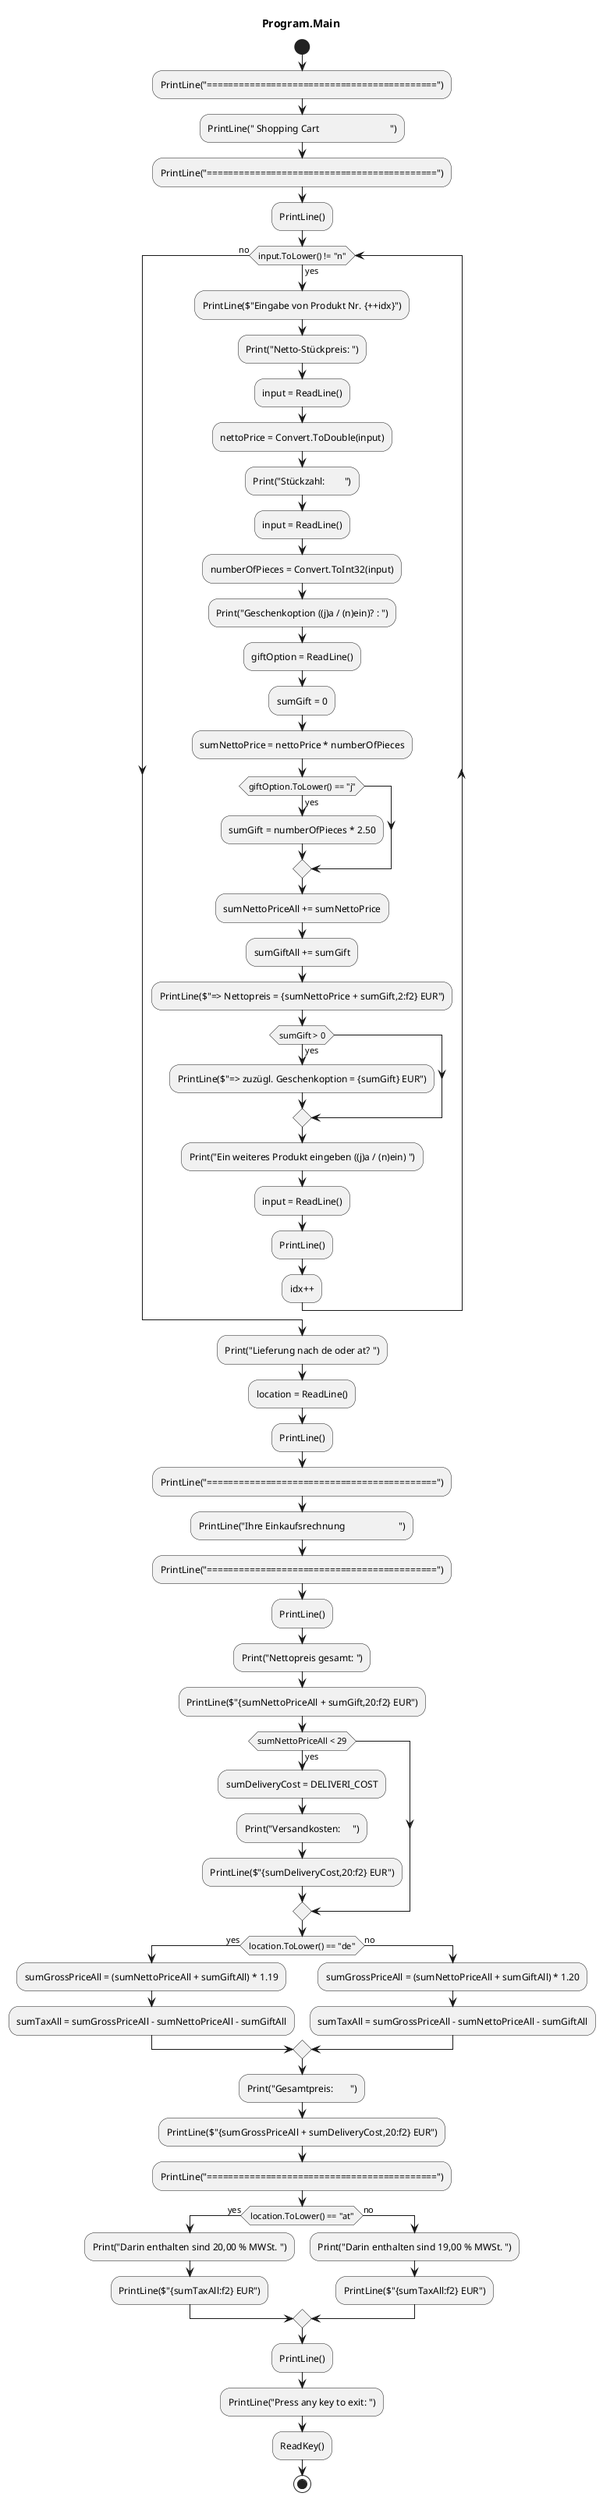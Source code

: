 @startuml Program.Main
title Program.Main
start
:PrintLine("===========================================");
:PrintLine(" Shopping Cart                             ");
:PrintLine("===========================================");
:PrintLine();
while (input.ToLower() != "n") is (yes)
    :PrintLine($"Eingabe von Produkt Nr. {++idx}");
    :Print("Netto-Stückpreis: ");
    :input = ReadLine();
    :nettoPrice = Convert.ToDouble(input);
    :Print("Stückzahl:        ");
    :input = ReadLine();
    :numberOfPieces = Convert.ToInt32(input);
    :Print("Geschenkoption ((j)a / (n)ein)? : ");
    :giftOption = ReadLine();
    :sumGift = 0;
    :sumNettoPrice = nettoPrice * numberOfPieces;
    if (giftOption.ToLower() == "j") then (yes)
        :sumGift = numberOfPieces * 2.50;
    endif
    :sumNettoPriceAll += sumNettoPrice;
    :sumGiftAll += sumGift;
    :PrintLine($"=> Nettopreis = {sumNettoPrice + sumGift,2:f2} EUR");
    if (sumGift > 0) then (yes)
        :PrintLine($"=> zuzügl. Geschenkoption = {sumGift} EUR");
    endif
    :Print("Ein weiteres Produkt eingeben ((j)a / (n)ein) ");
    :input = ReadLine();
    :PrintLine();
    :idx++;
endwhile (no)
:Print("Lieferung nach de oder at? ");
:location = ReadLine();
:PrintLine();
:PrintLine("===========================================");
:PrintLine("Ihre Einkaufsrechnung                      ");
:PrintLine("===========================================");
:PrintLine();
:Print("Nettopreis gesamt: ");
:PrintLine($"{sumNettoPriceAll + sumGift,20:f2} EUR");
if (sumNettoPriceAll < 29) then (yes)
    :sumDeliveryCost = DELIVERI_COST;
    :Print("Versandkosten:     ");
    :PrintLine($"{sumDeliveryCost,20:f2} EUR");
endif
if (location.ToLower() == "de") then (yes)
    :sumGrossPriceAll = (sumNettoPriceAll + sumGiftAll) * 1.19;
    :sumTaxAll = sumGrossPriceAll - sumNettoPriceAll - sumGiftAll;
  else (no)
      :sumGrossPriceAll = (sumNettoPriceAll + sumGiftAll) * 1.20;
      :sumTaxAll = sumGrossPriceAll - sumNettoPriceAll - sumGiftAll;
endif
:Print("Gesamtpreis:       ");
:PrintLine($"{sumGrossPriceAll + sumDeliveryCost,20:f2} EUR");
:PrintLine("===========================================");
if (location.ToLower() == "at") then (yes)
    :Print("Darin enthalten sind 20,00 % MWSt. ");
    :PrintLine($"{sumTaxAll:f2} EUR");
  else (no)
      :Print("Darin enthalten sind 19,00 % MWSt. ");
      :PrintLine($"{sumTaxAll:f2} EUR");
endif
:PrintLine();
:PrintLine("Press any key to exit: ");
:ReadKey();
stop
@enduml

